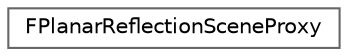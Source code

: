 digraph "Graphical Class Hierarchy"
{
 // INTERACTIVE_SVG=YES
 // LATEX_PDF_SIZE
  bgcolor="transparent";
  edge [fontname=Helvetica,fontsize=10,labelfontname=Helvetica,labelfontsize=10];
  node [fontname=Helvetica,fontsize=10,shape=box,height=0.2,width=0.4];
  rankdir="LR";
  Node0 [id="Node000000",label="FPlanarReflectionSceneProxy",height=0.2,width=0.4,color="grey40", fillcolor="white", style="filled",URL="$d9/d28/classFPlanarReflectionSceneProxy.html",tooltip=" "];
}
